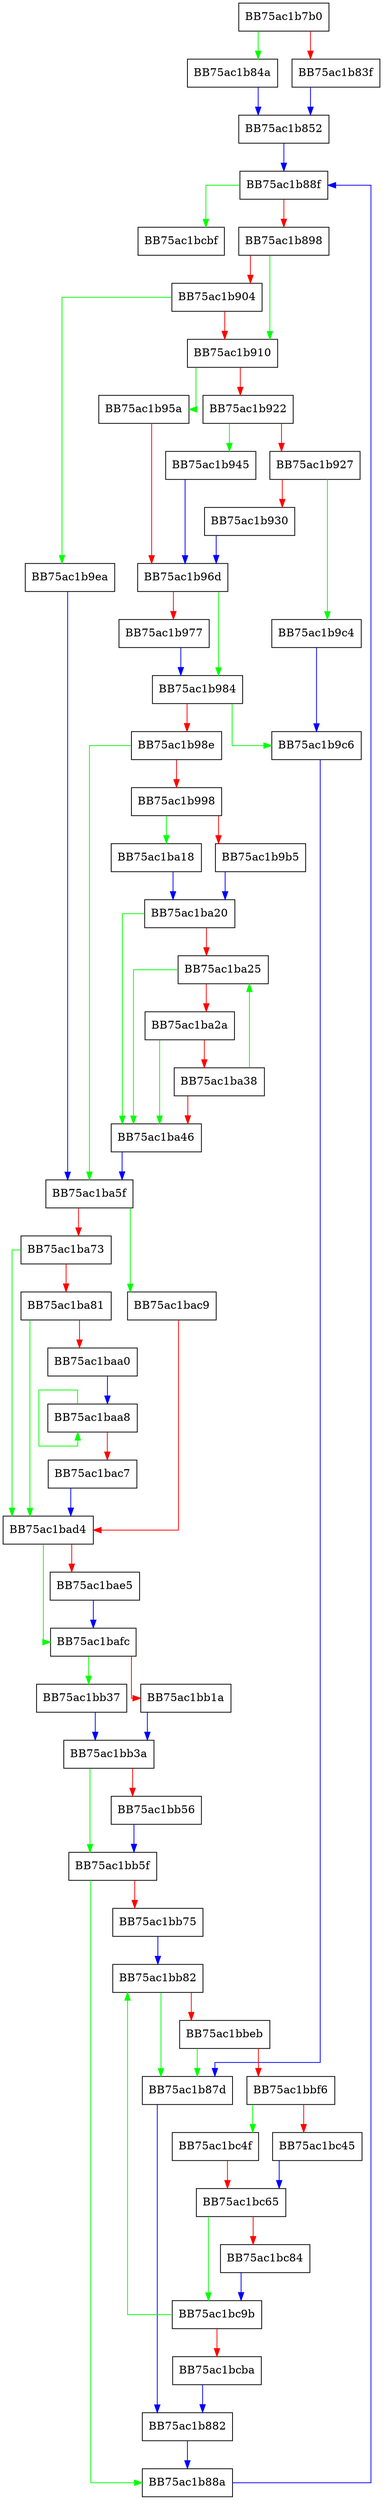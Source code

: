 digraph ZSTD_compressBlock_greedy_extDict {
  node [shape="box"];
  graph [splines=ortho];
  BB75ac1b7b0 -> BB75ac1b84a [color="green"];
  BB75ac1b7b0 -> BB75ac1b83f [color="red"];
  BB75ac1b83f -> BB75ac1b852 [color="blue"];
  BB75ac1b84a -> BB75ac1b852 [color="blue"];
  BB75ac1b852 -> BB75ac1b88f [color="blue"];
  BB75ac1b87d -> BB75ac1b882 [color="blue"];
  BB75ac1b882 -> BB75ac1b88a [color="blue"];
  BB75ac1b88a -> BB75ac1b88f [color="blue"];
  BB75ac1b88f -> BB75ac1bcbf [color="green"];
  BB75ac1b88f -> BB75ac1b898 [color="red"];
  BB75ac1b898 -> BB75ac1b910 [color="green"];
  BB75ac1b898 -> BB75ac1b904 [color="red"];
  BB75ac1b904 -> BB75ac1b9ea [color="green"];
  BB75ac1b904 -> BB75ac1b910 [color="red"];
  BB75ac1b910 -> BB75ac1b95a [color="green"];
  BB75ac1b910 -> BB75ac1b922 [color="red"];
  BB75ac1b922 -> BB75ac1b945 [color="green"];
  BB75ac1b922 -> BB75ac1b927 [color="red"];
  BB75ac1b927 -> BB75ac1b9c4 [color="green"];
  BB75ac1b927 -> BB75ac1b930 [color="red"];
  BB75ac1b930 -> BB75ac1b96d [color="blue"];
  BB75ac1b945 -> BB75ac1b96d [color="blue"];
  BB75ac1b95a -> BB75ac1b96d [color="red"];
  BB75ac1b96d -> BB75ac1b984 [color="green"];
  BB75ac1b96d -> BB75ac1b977 [color="red"];
  BB75ac1b977 -> BB75ac1b984 [color="blue"];
  BB75ac1b984 -> BB75ac1b9c6 [color="green"];
  BB75ac1b984 -> BB75ac1b98e [color="red"];
  BB75ac1b98e -> BB75ac1ba5f [color="green"];
  BB75ac1b98e -> BB75ac1b998 [color="red"];
  BB75ac1b998 -> BB75ac1ba18 [color="green"];
  BB75ac1b998 -> BB75ac1b9b5 [color="red"];
  BB75ac1b9b5 -> BB75ac1ba20 [color="blue"];
  BB75ac1b9c4 -> BB75ac1b9c6 [color="blue"];
  BB75ac1b9c6 -> BB75ac1b87d [color="blue"];
  BB75ac1b9ea -> BB75ac1ba5f [color="blue"];
  BB75ac1ba18 -> BB75ac1ba20 [color="blue"];
  BB75ac1ba20 -> BB75ac1ba46 [color="green"];
  BB75ac1ba20 -> BB75ac1ba25 [color="red"];
  BB75ac1ba25 -> BB75ac1ba46 [color="green"];
  BB75ac1ba25 -> BB75ac1ba2a [color="red"];
  BB75ac1ba2a -> BB75ac1ba46 [color="green"];
  BB75ac1ba2a -> BB75ac1ba38 [color="red"];
  BB75ac1ba38 -> BB75ac1ba25 [color="green"];
  BB75ac1ba38 -> BB75ac1ba46 [color="red"];
  BB75ac1ba46 -> BB75ac1ba5f [color="blue"];
  BB75ac1ba5f -> BB75ac1bac9 [color="green"];
  BB75ac1ba5f -> BB75ac1ba73 [color="red"];
  BB75ac1ba73 -> BB75ac1bad4 [color="green"];
  BB75ac1ba73 -> BB75ac1ba81 [color="red"];
  BB75ac1ba81 -> BB75ac1bad4 [color="green"];
  BB75ac1ba81 -> BB75ac1baa0 [color="red"];
  BB75ac1baa0 -> BB75ac1baa8 [color="blue"];
  BB75ac1baa8 -> BB75ac1baa8 [color="green"];
  BB75ac1baa8 -> BB75ac1bac7 [color="red"];
  BB75ac1bac7 -> BB75ac1bad4 [color="blue"];
  BB75ac1bac9 -> BB75ac1bad4 [color="red"];
  BB75ac1bad4 -> BB75ac1bafc [color="green"];
  BB75ac1bad4 -> BB75ac1bae5 [color="red"];
  BB75ac1bae5 -> BB75ac1bafc [color="blue"];
  BB75ac1bafc -> BB75ac1bb37 [color="green"];
  BB75ac1bafc -> BB75ac1bb1a [color="red"];
  BB75ac1bb1a -> BB75ac1bb3a [color="blue"];
  BB75ac1bb37 -> BB75ac1bb3a [color="blue"];
  BB75ac1bb3a -> BB75ac1bb5f [color="green"];
  BB75ac1bb3a -> BB75ac1bb56 [color="red"];
  BB75ac1bb56 -> BB75ac1bb5f [color="blue"];
  BB75ac1bb5f -> BB75ac1b88a [color="green"];
  BB75ac1bb5f -> BB75ac1bb75 [color="red"];
  BB75ac1bb75 -> BB75ac1bb82 [color="blue"];
  BB75ac1bb82 -> BB75ac1b87d [color="green"];
  BB75ac1bb82 -> BB75ac1bbeb [color="red"];
  BB75ac1bbeb -> BB75ac1b87d [color="green"];
  BB75ac1bbeb -> BB75ac1bbf6 [color="red"];
  BB75ac1bbf6 -> BB75ac1bc4f [color="green"];
  BB75ac1bbf6 -> BB75ac1bc45 [color="red"];
  BB75ac1bc45 -> BB75ac1bc65 [color="blue"];
  BB75ac1bc4f -> BB75ac1bc65 [color="red"];
  BB75ac1bc65 -> BB75ac1bc9b [color="green"];
  BB75ac1bc65 -> BB75ac1bc84 [color="red"];
  BB75ac1bc84 -> BB75ac1bc9b [color="blue"];
  BB75ac1bc9b -> BB75ac1bb82 [color="green"];
  BB75ac1bc9b -> BB75ac1bcba [color="red"];
  BB75ac1bcba -> BB75ac1b882 [color="blue"];
}